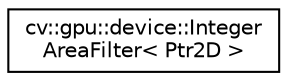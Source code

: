 digraph "Graphical Class Hierarchy"
{
 // LATEX_PDF_SIZE
  edge [fontname="Helvetica",fontsize="10",labelfontname="Helvetica",labelfontsize="10"];
  node [fontname="Helvetica",fontsize="10",shape=record];
  rankdir="LR";
  Node0 [label="cv::gpu::device::Integer\lAreaFilter\< Ptr2D \>",height=0.2,width=0.4,color="black", fillcolor="white", style="filled",URL="$structcv_1_1gpu_1_1device_1_1_integer_area_filter.html",tooltip=" "];
}
